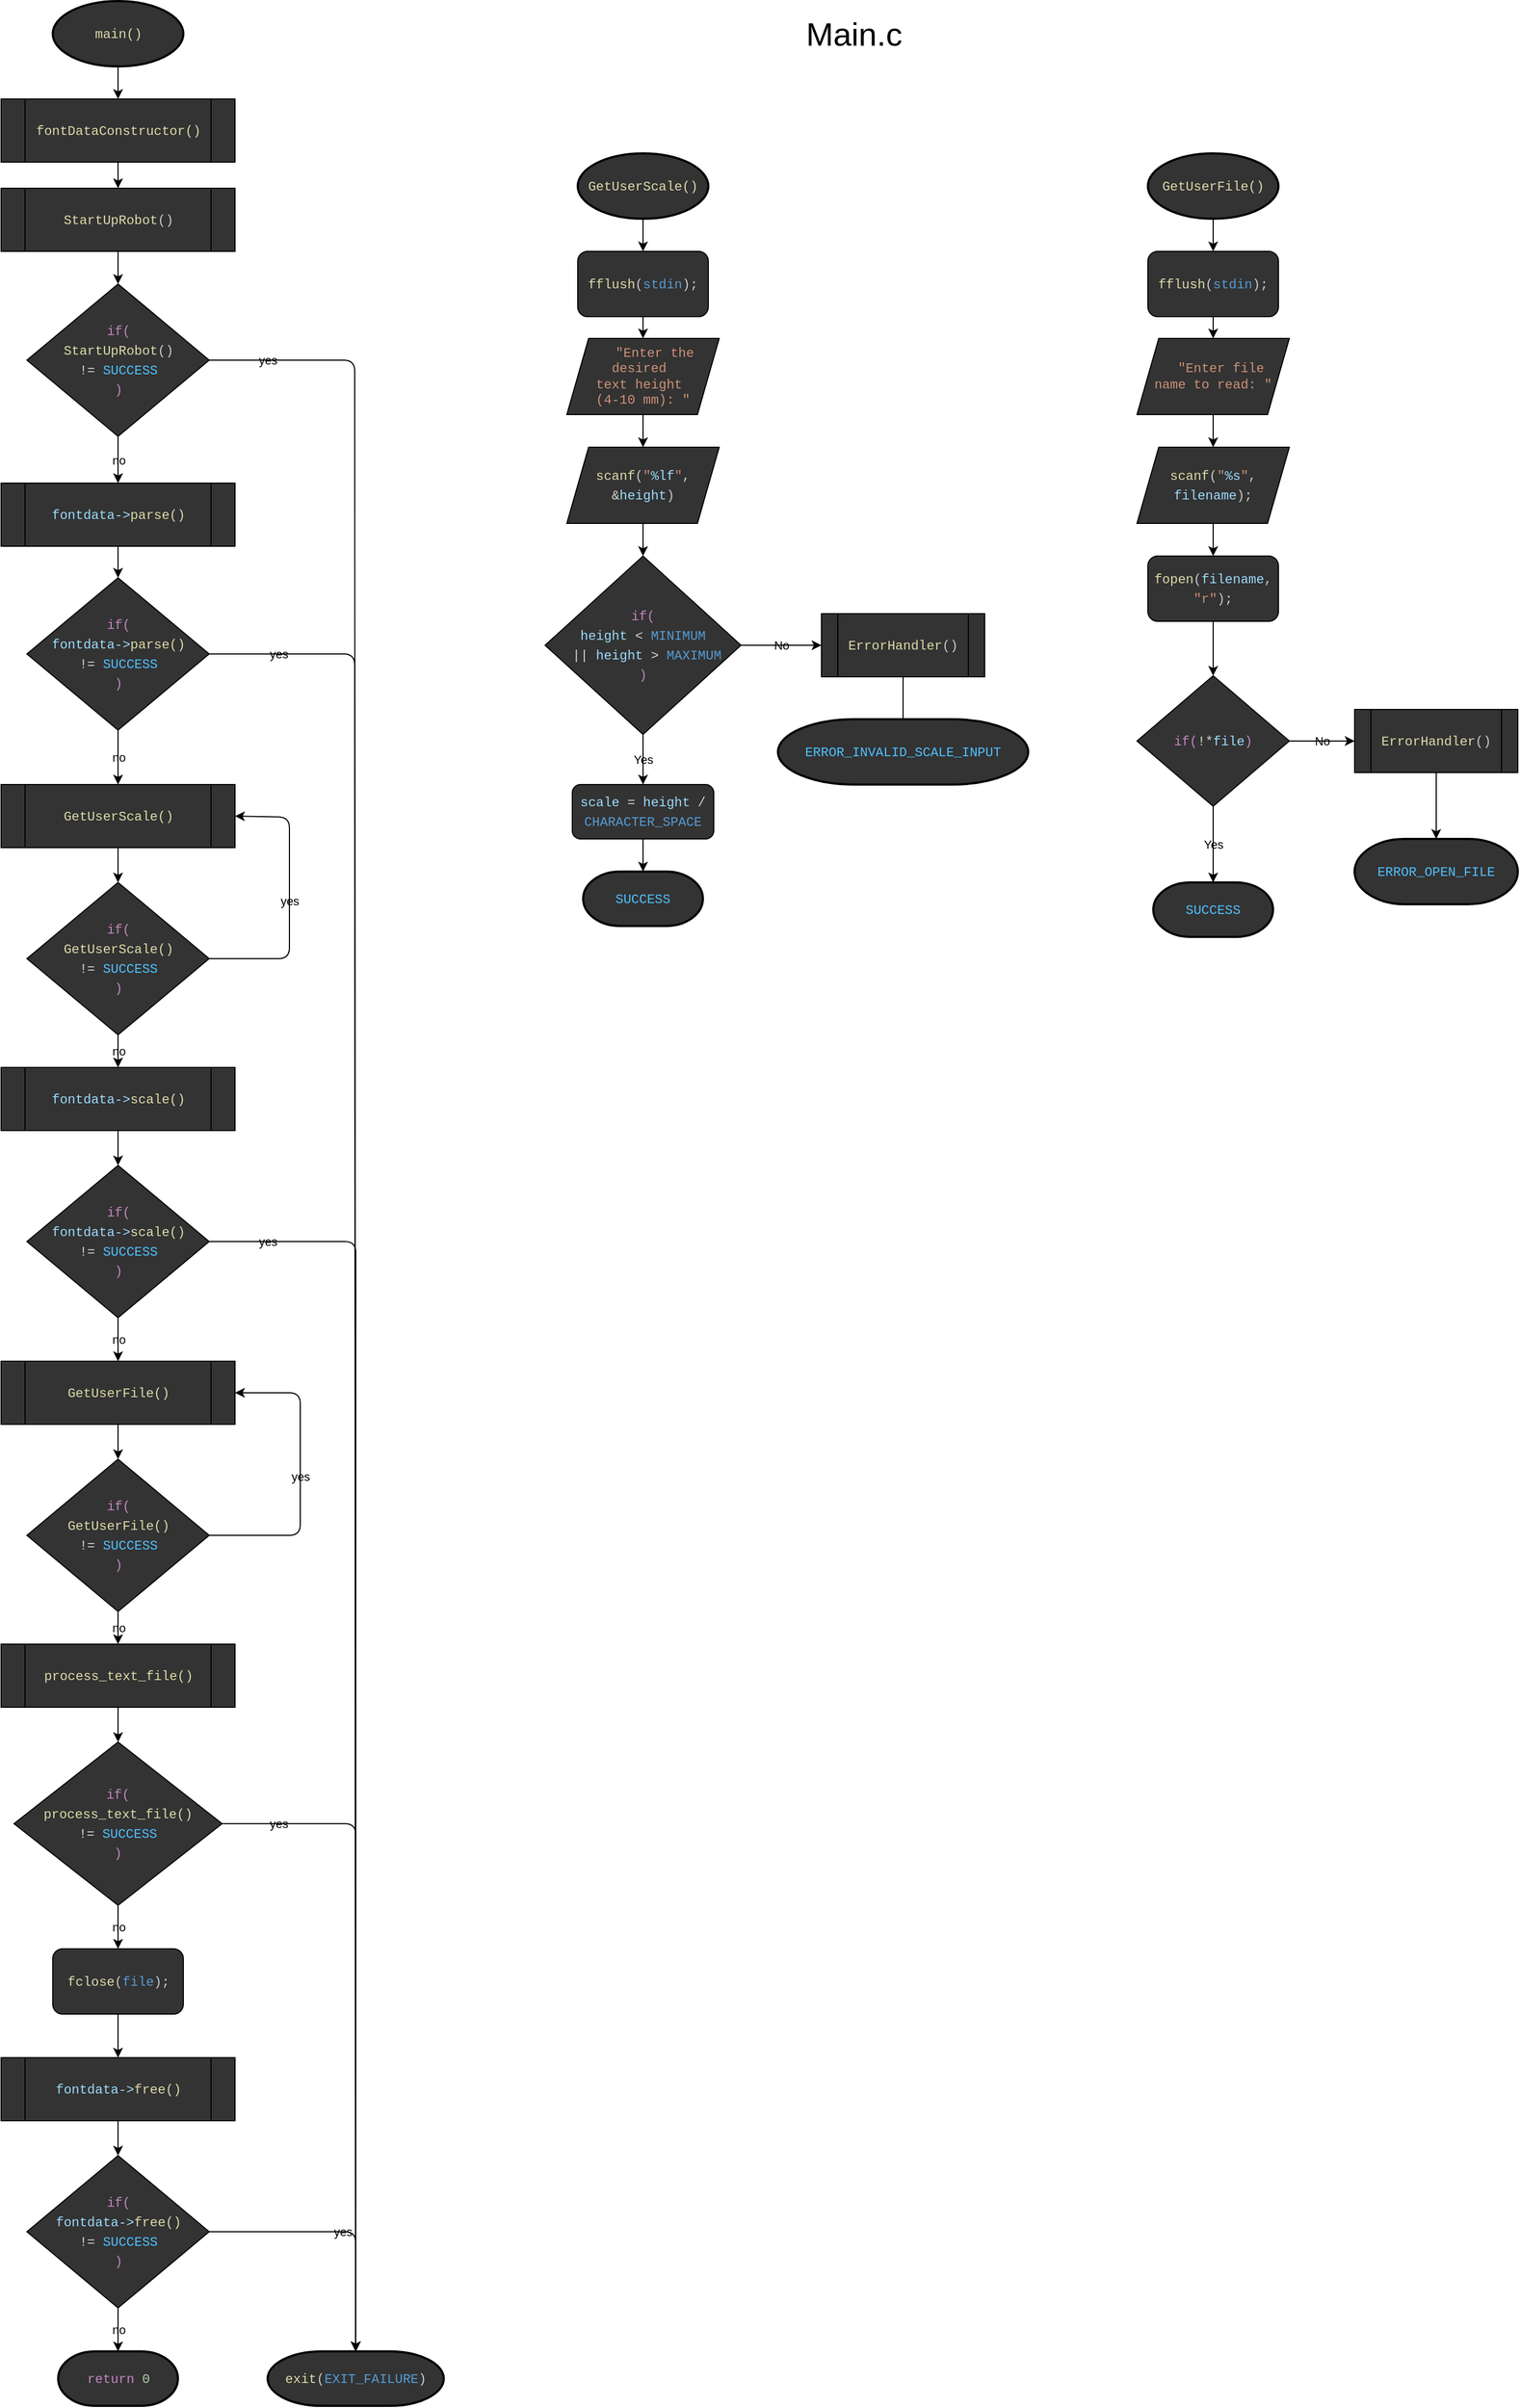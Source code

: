 <mxfile>
    <diagram id="afJgA6YJ7kgfRQqBY9Ge" name="Page-1">
        <mxGraphModel dx="2417" dy="3933" grid="1" gridSize="10" guides="1" tooltips="1" connect="1" arrows="1" fold="1" page="1" pageScale="1" pageWidth="1654" pageHeight="2336" background="none" math="0" shadow="0">
            <root>
                <mxCell id="0"/>
                <mxCell id="1" parent="0"/>
                <mxCell id="26" style="edgeStyle=none;html=1;entryX=0.5;entryY=0;entryDx=0;entryDy=0;labelBackgroundColor=none;shadow=0;labelBorderColor=none;fillColor=#333333;" parent="1" source="4" target="10" edge="1">
                    <mxGeometry relative="1" as="geometry"/>
                </mxCell>
                <mxCell id="4" value="&lt;div style=&quot;color: rgb(204, 204, 204); font-family: Menlo, Monaco, &amp;quot;Courier New&amp;quot;, monospace; line-height: 18px;&quot;&gt;&lt;span style=&quot;color: #dcdcaa;&quot;&gt;fflush&lt;/span&gt;(&lt;span style=&quot;color: #569cd6;&quot;&gt;stdin&lt;/span&gt;);&lt;/div&gt;" style="rounded=1;whiteSpace=wrap;html=1;labelBackgroundColor=none;flipH=1;flipV=1;shadow=0;labelBorderColor=none;fillColor=#333333;" parent="1" vertex="1">
                    <mxGeometry x="570" y="-2060" width="120" height="60" as="geometry"/>
                </mxCell>
                <mxCell id="27" style="edgeStyle=none;html=1;entryX=0.5;entryY=0;entryDx=0;entryDy=0;labelBackgroundColor=none;shadow=0;labelBorderColor=none;fillColor=#333333;" parent="1" source="10" target="13" edge="1">
                    <mxGeometry relative="1" as="geometry"/>
                </mxCell>
                <mxCell id="10" value="&lt;div style=&quot;border-color: rgb(0, 0, 0); color: rgb(204, 204, 204); font-family: Menlo, Monaco, &amp;quot;Courier New&amp;quot;, monospace; font-size: 12px; font-style: normal; font-variant-ligatures: normal; font-variant-caps: normal; font-weight: 400; letter-spacing: normal; orphans: 2; text-align: center; text-indent: 0px; text-transform: none; widows: 2; word-spacing: 0px; -webkit-text-stroke-width: 0px; text-decoration-thickness: initial; text-decoration-style: initial; text-decoration-color: initial;&quot;&gt;&lt;span style=&quot;border-color: rgb(0, 0, 0); color: rgb(206, 145, 120);&quot;&gt;&amp;nbsp; &amp;nbsp;&quot;Enter the desired&amp;nbsp;&lt;/span&gt;&lt;/div&gt;&lt;div style=&quot;border-color: rgb(0, 0, 0); color: rgb(204, 204, 204); font-family: Menlo, Monaco, &amp;quot;Courier New&amp;quot;, monospace; font-size: 12px; font-style: normal; font-variant-ligatures: normal; font-variant-caps: normal; font-weight: 400; letter-spacing: normal; orphans: 2; text-align: center; text-indent: 0px; text-transform: none; widows: 2; word-spacing: 0px; -webkit-text-stroke-width: 0px; text-decoration-thickness: initial; text-decoration-style: initial; text-decoration-color: initial;&quot;&gt;&lt;span style=&quot;border-color: rgb(0, 0, 0); color: rgb(206, 145, 120);&quot;&gt;text height&amp;nbsp;&lt;/span&gt;&lt;/div&gt;&lt;div style=&quot;border-color: rgb(0, 0, 0); color: rgb(204, 204, 204); font-family: Menlo, Monaco, &amp;quot;Courier New&amp;quot;, monospace; font-size: 12px; font-style: normal; font-variant-ligatures: normal; font-variant-caps: normal; font-weight: 400; letter-spacing: normal; orphans: 2; text-align: center; text-indent: 0px; text-transform: none; widows: 2; word-spacing: 0px; -webkit-text-stroke-width: 0px; text-decoration-thickness: initial; text-decoration-style: initial; text-decoration-color: initial;&quot;&gt;&lt;span style=&quot;border-color: rgb(0, 0, 0); color: rgb(206, 145, 120);&quot;&gt;(4-10 mm): &quot;&lt;/span&gt;&lt;/div&gt;" style="shape=parallelogram;perimeter=parallelogramPerimeter;whiteSpace=wrap;html=1;fixedSize=1;labelBackgroundColor=none;flipH=1;flipV=1;shadow=0;labelBorderColor=none;fillColor=#333333;" parent="1" vertex="1">
                    <mxGeometry x="560" y="-1980" width="140" height="70" as="geometry"/>
                </mxCell>
                <mxCell id="15" style="edgeStyle=none;html=1;entryX=0.5;entryY=0;entryDx=0;entryDy=0;labelBackgroundColor=none;shadow=0;labelBorderColor=none;fillColor=#333333;" parent="1" source="13" target="14" edge="1">
                    <mxGeometry relative="1" as="geometry"/>
                </mxCell>
                <mxCell id="13" value="&lt;div style=&quot;border-color: rgb(0, 0, 0); color: rgb(204, 204, 204); font-family: Menlo, Monaco, &amp;quot;Courier New&amp;quot;, monospace; font-size: 12px; font-style: normal; font-variant-ligatures: normal; font-variant-caps: normal; font-weight: 400; letter-spacing: normal; orphans: 2; text-align: center; text-indent: 0px; text-transform: none; widows: 2; word-spacing: 0px; -webkit-text-stroke-width: 0px; text-decoration-thickness: initial; text-decoration-style: initial; text-decoration-color: initial;&quot;&gt;&lt;div style=&quot;line-height: 18px;&quot;&gt;&lt;span style=&quot;color: #dcdcaa;&quot;&gt;scanf&lt;/span&gt;(&lt;span style=&quot;color: #ce9178;&quot;&gt;&quot;&lt;/span&gt;&lt;span style=&quot;color: #9cdcfe;&quot;&gt;%lf&lt;/span&gt;&lt;span style=&quot;color: #ce9178;&quot;&gt;&quot;&lt;/span&gt;, &lt;span style=&quot;color: #d4d4d4;&quot;&gt;&amp;amp;&lt;/span&gt;&lt;span style=&quot;color: #9cdcfe;&quot;&gt;height&lt;/span&gt;)&lt;/div&gt;&lt;/div&gt;" style="shape=parallelogram;perimeter=parallelogramPerimeter;whiteSpace=wrap;html=1;fixedSize=1;labelBackgroundColor=none;flipH=1;flipV=1;shadow=0;labelBorderColor=none;fillColor=#333333;" parent="1" vertex="1">
                    <mxGeometry x="560" y="-1880" width="140" height="70" as="geometry"/>
                </mxCell>
                <mxCell id="21" value="No" style="edgeStyle=none;html=1;entryX=0;entryY=0.5;entryDx=0;entryDy=0;labelBackgroundColor=none;shadow=0;labelBorderColor=none;fillColor=#333333;" parent="1" source="14" target="17" edge="1">
                    <mxGeometry relative="1" as="geometry"/>
                </mxCell>
                <mxCell id="23" value="Yes" style="edgeStyle=none;html=1;entryX=0.5;entryY=0;entryDx=0;entryDy=0;labelBackgroundColor=none;shadow=0;labelBorderColor=none;fillColor=#333333;" parent="1" source="14" target="16" edge="1">
                    <mxGeometry relative="1" as="geometry"/>
                </mxCell>
                <mxCell id="14" value="&lt;div style=&quot;color: rgb(204, 204, 204); font-family: Menlo, Monaco, &amp;quot;Courier New&amp;quot;, monospace; font-weight: normal; font-size: 12px; line-height: 18px;&quot;&gt;&lt;div&gt;&lt;span style=&quot;color: #cccccc;&quot;&gt;&lt;/span&gt;&lt;span style=&quot;color: rgb(197, 134, 192);&quot;&gt;if(&lt;/span&gt;&lt;/div&gt;&lt;div&gt;&lt;span style=&quot;color: #9cdcfe;&quot;&gt;height&lt;/span&gt;&lt;span style=&quot;color: #cccccc;&quot;&gt; &lt;/span&gt;&lt;span style=&quot;color: #d4d4d4;&quot;&gt;&amp;lt;&lt;/span&gt;&lt;span style=&quot;color: #cccccc;&quot;&gt; &lt;/span&gt;&lt;span style=&quot;color: #569cd6;&quot;&gt;MINIMUM&lt;/span&gt;&lt;/div&gt;&lt;div&gt;&lt;span style=&quot;&quot;&gt;&amp;nbsp;&lt;/span&gt;&lt;span style=&quot;color: rgb(212, 212, 212);&quot;&gt;||&lt;/span&gt;&lt;span style=&quot;&quot;&gt; &lt;/span&gt;&lt;span style=&quot;color: rgb(156, 220, 254);&quot;&gt;height&lt;/span&gt;&lt;span style=&quot;&quot;&gt; &lt;/span&gt;&lt;span style=&quot;color: rgb(212, 212, 212);&quot;&gt;&amp;gt;&lt;/span&gt;&lt;span style=&quot;&quot;&gt; &lt;/span&gt;&lt;span style=&quot;color: rgb(86, 156, 214);&quot;&gt;MAXIMUM&lt;/span&gt;&lt;/div&gt;&lt;div&gt;&lt;span style=&quot;color: rgb(197, 134, 192);&quot;&gt;)&lt;/span&gt;&lt;/div&gt;&lt;/div&gt;" style="rhombus;whiteSpace=wrap;html=1;labelBackgroundColor=none;flipH=1;flipV=1;shadow=0;labelBorderColor=none;fillColor=#333333;" parent="1" vertex="1">
                    <mxGeometry x="540" y="-1780" width="180" height="164" as="geometry"/>
                </mxCell>
                <mxCell id="24" style="edgeStyle=none;html=1;entryX=0.5;entryY=1;entryDx=0;entryDy=0;entryPerimeter=0;labelBackgroundColor=none;shadow=0;labelBorderColor=none;fillColor=#333333;" parent="1" source="16" target="18" edge="1">
                    <mxGeometry relative="1" as="geometry"/>
                </mxCell>
                <mxCell id="16" value="&lt;div style=&quot;color: rgb(204, 204, 204); font-family: Menlo, Monaco, &amp;quot;Courier New&amp;quot;, monospace; line-height: 18px;&quot;&gt;&lt;div style=&quot;line-height: 18px;&quot;&gt;&lt;span style=&quot;color: #9cdcfe;&quot;&gt;scale&lt;/span&gt; &lt;span style=&quot;color: #d4d4d4;&quot;&gt;=&lt;/span&gt; &lt;span style=&quot;color: #9cdcfe;&quot;&gt;height&lt;/span&gt; &lt;span style=&quot;color: #d4d4d4;&quot;&gt;/&lt;/span&gt; &lt;span style=&quot;color: #569cd6;&quot;&gt;CHARACTER_SPACE&lt;/span&gt;&lt;/div&gt;&lt;/div&gt;" style="rounded=1;whiteSpace=wrap;html=1;labelBackgroundColor=none;flipH=1;flipV=1;shadow=0;labelBorderColor=none;fillColor=#333333;" parent="1" vertex="1">
                    <mxGeometry x="565" y="-1570" width="130" height="50" as="geometry"/>
                </mxCell>
                <mxCell id="22" style="edgeStyle=none;html=1;labelBackgroundColor=none;shadow=0;labelBorderColor=none;fillColor=#333333;" parent="1" source="17" edge="1">
                    <mxGeometry relative="1" as="geometry">
                        <mxPoint x="869" y="-1620" as="targetPoint"/>
                    </mxGeometry>
                </mxCell>
                <mxCell id="17" value="&lt;div style=&quot;color: rgb(204, 204, 204); font-family: Menlo, Monaco, &amp;quot;Courier New&amp;quot;, monospace; line-height: 18px;&quot;&gt;&lt;span style=&quot;color: #dcdcaa;&quot;&gt;ErrorHandler&lt;/span&gt;()&lt;/div&gt;" style="shape=process;whiteSpace=wrap;html=1;backgroundOutline=1;labelBackgroundColor=none;flipH=1;flipV=1;shadow=0;labelBorderColor=none;fillColor=#333333;" parent="1" vertex="1">
                    <mxGeometry x="794" y="-1727" width="150" height="58" as="geometry"/>
                </mxCell>
                <mxCell id="18" value="&lt;div style=&quot;color: rgb(204, 204, 204); font-family: Menlo, Monaco, &amp;quot;Courier New&amp;quot;, monospace; line-height: 18px;&quot;&gt;&lt;span style=&quot;color: #4fc1ff;&quot;&gt;SUCCESS&lt;/span&gt;&lt;/div&gt;" style="strokeWidth=2;html=1;shape=mxgraph.flowchart.terminator;whiteSpace=wrap;labelBackgroundColor=none;flipH=1;flipV=1;shadow=0;labelBorderColor=none;fillColor=#333333;" parent="1" vertex="1">
                    <mxGeometry x="575" y="-1490" width="110" height="50" as="geometry"/>
                </mxCell>
                <mxCell id="19" value="&lt;div style=&quot;color: rgb(204, 204, 204); font-family: Menlo, Monaco, &amp;quot;Courier New&amp;quot;, monospace; line-height: 18px;&quot;&gt;&lt;div style=&quot;line-height: 18px;&quot;&gt;&lt;span style=&quot;color: #4fc1ff;&quot;&gt;ERROR_INVALID_SCALE_INPUT&lt;/span&gt;&lt;/div&gt;&lt;/div&gt;" style="strokeWidth=2;html=1;shape=mxgraph.flowchart.terminator;whiteSpace=wrap;labelBackgroundColor=none;flipH=1;flipV=1;shadow=0;labelBorderColor=none;fillColor=#333333;" parent="1" vertex="1">
                    <mxGeometry x="754" y="-1630" width="230" height="60" as="geometry"/>
                </mxCell>
                <mxCell id="30" style="edgeStyle=none;html=1;entryX=0.5;entryY=0;entryDx=0;entryDy=0;labelBackgroundColor=none;shadow=0;labelBorderColor=none;fillColor=#333333;" parent="1" source="29" target="4" edge="1">
                    <mxGeometry relative="1" as="geometry"/>
                </mxCell>
                <mxCell id="29" value="&lt;span style=&quot;color: rgb(220, 220, 170); font-family: Menlo, Monaco, &amp;quot;Courier New&amp;quot;, monospace;&quot;&gt;GetUserScale()&lt;/span&gt;" style="strokeWidth=2;html=1;shape=mxgraph.flowchart.start_1;whiteSpace=wrap;labelBackgroundColor=none;flipH=1;flipV=1;shadow=0;labelBorderColor=none;fillColor=#333333;" parent="1" vertex="1">
                    <mxGeometry x="570" y="-2150" width="120" height="60" as="geometry"/>
                </mxCell>
                <mxCell id="32" style="edgeStyle=none;html=1;entryX=0.5;entryY=0;entryDx=0;entryDy=0;labelBackgroundColor=none;shadow=0;labelBorderColor=none;fillColor=#333333;" parent="1" source="33" target="35" edge="1">
                    <mxGeometry relative="1" as="geometry"/>
                </mxCell>
                <mxCell id="33" value="&lt;div style=&quot;color: rgb(204, 204, 204); font-family: Menlo, Monaco, &amp;quot;Courier New&amp;quot;, monospace; line-height: 18px;&quot;&gt;&lt;span style=&quot;color: #dcdcaa;&quot;&gt;fflush&lt;/span&gt;(&lt;span style=&quot;color: #569cd6;&quot;&gt;stdin&lt;/span&gt;);&lt;/div&gt;" style="rounded=1;whiteSpace=wrap;html=1;labelBackgroundColor=none;flipH=1;flipV=1;shadow=0;labelBorderColor=none;fillColor=#333333;" parent="1" vertex="1">
                    <mxGeometry x="1094" y="-2060" width="120" height="60" as="geometry"/>
                </mxCell>
                <mxCell id="34" style="edgeStyle=none;html=1;entryX=0.5;entryY=0;entryDx=0;entryDy=0;labelBackgroundColor=none;shadow=0;labelBorderColor=none;fillColor=#333333;" parent="1" source="35" target="37" edge="1">
                    <mxGeometry relative="1" as="geometry"/>
                </mxCell>
                <mxCell id="35" value="&lt;div style=&quot;border-color: rgb(0, 0, 0); color: rgb(204, 204, 204); font-family: Menlo, Monaco, &amp;quot;Courier New&amp;quot;, monospace; font-size: 12px; font-style: normal; font-variant-ligatures: normal; font-variant-caps: normal; font-weight: 400; letter-spacing: normal; orphans: 2; text-align: center; text-indent: 0px; text-transform: none; widows: 2; word-spacing: 0px; -webkit-text-stroke-width: 0px; text-decoration-thickness: initial; text-decoration-style: initial; text-decoration-color: initial;&quot;&gt;&lt;span style=&quot;border-color: rgb(0, 0, 0); color: rgb(206, 145, 120);&quot;&gt;&amp;nbsp; &amp;nbsp;&quot;&lt;/span&gt;&lt;span style=&quot;color: rgb(206, 145, 120);&quot;&gt;Enter file&amp;nbsp;&lt;/span&gt;&lt;/div&gt;&lt;div style=&quot;border-color: rgb(0, 0, 0); color: rgb(204, 204, 204); font-family: Menlo, Monaco, &amp;quot;Courier New&amp;quot;, monospace; font-size: 12px; font-style: normal; font-variant-ligatures: normal; font-variant-caps: normal; font-weight: 400; letter-spacing: normal; orphans: 2; text-align: center; text-indent: 0px; text-transform: none; widows: 2; word-spacing: 0px; -webkit-text-stroke-width: 0px; text-decoration-thickness: initial; text-decoration-style: initial; text-decoration-color: initial;&quot;&gt;&lt;span style=&quot;color: rgb(206, 145, 120);&quot;&gt;name to read:&amp;nbsp;&lt;/span&gt;&lt;span style=&quot;color: rgb(206, 145, 120);&quot;&gt;&quot;&lt;/span&gt;&lt;/div&gt;" style="shape=parallelogram;perimeter=parallelogramPerimeter;whiteSpace=wrap;html=1;fixedSize=1;labelBackgroundColor=none;flipH=1;flipV=1;shadow=0;labelBorderColor=none;fillColor=#333333;" parent="1" vertex="1">
                    <mxGeometry x="1084" y="-1980" width="140" height="70" as="geometry"/>
                </mxCell>
                <mxCell id="51" style="edgeStyle=none;html=1;entryX=0.5;entryY=0;entryDx=0;entryDy=0;labelBackgroundColor=none;shadow=0;labelBorderColor=none;fillColor=#333333;" parent="1" source="37" target="49" edge="1">
                    <mxGeometry relative="1" as="geometry"/>
                </mxCell>
                <mxCell id="37" value="&lt;div style=&quot;border-color: rgb(0, 0, 0); color: rgb(204, 204, 204); font-family: Menlo, Monaco, &amp;quot;Courier New&amp;quot;, monospace; font-size: 12px; font-style: normal; font-variant-ligatures: normal; font-variant-caps: normal; font-weight: 400; letter-spacing: normal; orphans: 2; text-align: center; text-indent: 0px; text-transform: none; widows: 2; word-spacing: 0px; -webkit-text-stroke-width: 0px; text-decoration-thickness: initial; text-decoration-style: initial; text-decoration-color: initial;&quot;&gt;&lt;div style=&quot;line-height: 18px;&quot;&gt;&lt;div style=&quot;line-height: 18px;&quot;&gt;&lt;span style=&quot;color: #dcdcaa;&quot;&gt;scanf&lt;/span&gt;(&lt;span style=&quot;color: #ce9178;&quot;&gt;&quot;&lt;/span&gt;&lt;span style=&quot;color: #9cdcfe;&quot;&gt;%s&lt;/span&gt;&lt;span style=&quot;color: #ce9178;&quot;&gt;&quot;&lt;/span&gt;, &lt;span style=&quot;color: #9cdcfe;&quot;&gt;filename&lt;/span&gt;);&lt;span style=&quot;color: #6a9955;&quot;&gt; &lt;/span&gt;&lt;/div&gt;&lt;/div&gt;&lt;/div&gt;" style="shape=parallelogram;perimeter=parallelogramPerimeter;whiteSpace=wrap;html=1;fixedSize=1;labelBackgroundColor=none;flipH=1;flipV=1;shadow=0;labelBorderColor=none;fillColor=#333333;" parent="1" vertex="1">
                    <mxGeometry x="1084" y="-1880" width="140" height="70" as="geometry"/>
                </mxCell>
                <mxCell id="38" value="No" style="edgeStyle=none;html=1;entryX=0;entryY=0.5;entryDx=0;entryDy=0;labelBackgroundColor=none;shadow=0;labelBorderColor=none;fillColor=#333333;" parent="1" source="40" target="44" edge="1">
                    <mxGeometry relative="1" as="geometry"/>
                </mxCell>
                <mxCell id="39" value="Yes" style="edgeStyle=none;html=1;entryX=0.5;entryY=1;entryDx=0;entryDy=0;labelBackgroundColor=none;entryPerimeter=0;shadow=0;labelBorderColor=none;fillColor=#333333;" parent="1" source="40" target="45" edge="1">
                    <mxGeometry relative="1" as="geometry">
                        <mxPoint x="1159" y="-1510" as="targetPoint"/>
                    </mxGeometry>
                </mxCell>
                <mxCell id="40" value="&lt;div style=&quot;color: rgb(204, 204, 204); font-family: Menlo, Monaco, &amp;quot;Courier New&amp;quot;, monospace; font-weight: normal; font-size: 12px; line-height: 18px;&quot;&gt;&lt;div&gt;&lt;span style=&quot;color: #cccccc;&quot;&gt;&lt;/span&gt;&lt;span style=&quot;color: rgb(197, 134, 192);&quot;&gt;if&lt;/span&gt;&lt;span style=&quot;color: rgb(197, 134, 192);&quot;&gt;(&lt;/span&gt;&lt;span style=&quot;color: rgb(212, 212, 212);&quot;&gt;!*&lt;/span&gt;&lt;span style=&quot;color: rgb(156, 220, 254);&quot;&gt;file&lt;/span&gt;&lt;span style=&quot;color: rgb(197, 134, 192);&quot;&gt;)&lt;/span&gt;&lt;/div&gt;&lt;/div&gt;" style="rhombus;whiteSpace=wrap;html=1;labelBackgroundColor=none;flipH=1;flipV=1;shadow=0;labelBorderColor=none;fillColor=#333333;" parent="1" vertex="1">
                    <mxGeometry x="1084" y="-1670" width="140" height="120" as="geometry"/>
                </mxCell>
                <mxCell id="43" style="edgeStyle=none;html=1;entryX=0.5;entryY=1;entryDx=0;entryDy=0;entryPerimeter=0;labelBackgroundColor=none;shadow=0;labelBorderColor=none;fillColor=#333333;" parent="1" source="44" target="46" edge="1">
                    <mxGeometry relative="1" as="geometry"/>
                </mxCell>
                <mxCell id="44" value="&lt;div style=&quot;color: rgb(204, 204, 204); font-family: Menlo, Monaco, &amp;quot;Courier New&amp;quot;, monospace; line-height: 18px;&quot;&gt;&lt;span style=&quot;color: #dcdcaa;&quot;&gt;ErrorHandler&lt;/span&gt;()&lt;/div&gt;" style="shape=process;whiteSpace=wrap;html=1;backgroundOutline=1;labelBackgroundColor=none;flipH=1;flipV=1;shadow=0;labelBorderColor=none;fillColor=#333333;" parent="1" vertex="1">
                    <mxGeometry x="1284" y="-1639" width="150" height="58" as="geometry"/>
                </mxCell>
                <mxCell id="45" value="&lt;div style=&quot;color: rgb(204, 204, 204); font-family: Menlo, Monaco, &amp;quot;Courier New&amp;quot;, monospace; line-height: 18px;&quot;&gt;&lt;span style=&quot;color: #4fc1ff;&quot;&gt;SUCCESS&lt;/span&gt;&lt;/div&gt;" style="strokeWidth=2;html=1;shape=mxgraph.flowchart.terminator;whiteSpace=wrap;labelBackgroundColor=none;flipH=1;flipV=1;shadow=0;labelBorderColor=none;fillColor=#333333;" parent="1" vertex="1">
                    <mxGeometry x="1099" y="-1480" width="110" height="50" as="geometry"/>
                </mxCell>
                <mxCell id="46" value="&lt;div style=&quot;color: rgb(204, 204, 204); font-family: Menlo, Monaco, &amp;quot;Courier New&amp;quot;, monospace; line-height: 18px;&quot;&gt;&lt;div style=&quot;line-height: 18px;&quot;&gt;&lt;div style=&quot;line-height: 18px;&quot;&gt;&lt;span style=&quot;color: #4fc1ff;&quot;&gt;ERROR_OPEN_FILE&lt;/span&gt;&lt;/div&gt;&lt;/div&gt;&lt;/div&gt;" style="strokeWidth=2;html=1;shape=mxgraph.flowchart.terminator;whiteSpace=wrap;labelBackgroundColor=none;flipH=1;flipV=1;shadow=0;labelBorderColor=none;fillColor=#333333;" parent="1" vertex="1">
                    <mxGeometry x="1284" y="-1520" width="150" height="60" as="geometry"/>
                </mxCell>
                <mxCell id="47" style="edgeStyle=none;html=1;entryX=0.5;entryY=0;entryDx=0;entryDy=0;labelBackgroundColor=none;shadow=0;labelBorderColor=none;fillColor=#333333;" parent="1" source="48" target="33" edge="1">
                    <mxGeometry relative="1" as="geometry"/>
                </mxCell>
                <mxCell id="48" value="&lt;span style=&quot;color: rgb(220, 220, 170); font-family: Menlo, Monaco, &amp;quot;Courier New&amp;quot;, monospace;&quot;&gt;GetUserFile&lt;/span&gt;&lt;span style=&quot;color: rgb(220, 220, 170); font-family: Menlo, Monaco, &amp;quot;Courier New&amp;quot;, monospace;&quot;&gt;()&lt;/span&gt;" style="strokeWidth=2;html=1;shape=mxgraph.flowchart.start_1;whiteSpace=wrap;labelBackgroundColor=none;flipH=1;flipV=1;shadow=0;labelBorderColor=none;fillColor=#333333;" parent="1" vertex="1">
                    <mxGeometry x="1094" y="-2150" width="120" height="60" as="geometry"/>
                </mxCell>
                <mxCell id="50" style="edgeStyle=none;html=1;labelBackgroundColor=none;shadow=0;labelBorderColor=none;fillColor=#333333;" parent="1" source="49" target="40" edge="1">
                    <mxGeometry relative="1" as="geometry"/>
                </mxCell>
                <mxCell id="49" value="&lt;div style=&quot;color: rgb(204, 204, 204); font-family: Menlo, Monaco, &amp;quot;Courier New&amp;quot;, monospace; line-height: 18px;&quot;&gt;&lt;div style=&quot;line-height: 18px;&quot;&gt;&lt;span style=&quot;color: #dcdcaa;&quot;&gt;fopen&lt;/span&gt;(&lt;span style=&quot;color: #9cdcfe;&quot;&gt;filename&lt;/span&gt;, &lt;span style=&quot;color: #ce9178;&quot;&gt;&quot;r&quot;&lt;/span&gt;);&lt;span style=&quot;color: #6a9955;&quot;&gt; &lt;/span&gt;&lt;/div&gt;&lt;/div&gt;" style="rounded=1;whiteSpace=wrap;html=1;labelBackgroundColor=none;flipH=1;flipV=1;shadow=0;labelBorderColor=none;fillColor=#333333;" parent="1" vertex="1">
                    <mxGeometry x="1094" y="-1780" width="120" height="60" as="geometry"/>
                </mxCell>
                <mxCell id="58" style="edgeStyle=none;html=1;entryX=0.5;entryY=0;entryDx=0;entryDy=0;labelBackgroundColor=none;shadow=0;labelBorderColor=none;fillColor=#333333;" parent="1" source="52" target="53" edge="1">
                    <mxGeometry relative="1" as="geometry"/>
                </mxCell>
                <mxCell id="52" value="&lt;font face=&quot;Menlo, Monaco, Courier New, monospace&quot; color=&quot;#dcdcaa&quot;&gt;main()&lt;/font&gt;" style="strokeWidth=2;html=1;shape=mxgraph.flowchart.start_1;whiteSpace=wrap;labelBackgroundColor=none;flipH=1;flipV=1;shadow=0;labelBorderColor=none;fillColor=#333333;" parent="1" vertex="1">
                    <mxGeometry x="87.5" y="-2290" width="120" height="60" as="geometry"/>
                </mxCell>
                <mxCell id="59" style="edgeStyle=none;html=1;labelBackgroundColor=none;shadow=0;labelBorderColor=none;fillColor=#333333;" parent="1" source="53" target="56" edge="1">
                    <mxGeometry relative="1" as="geometry"/>
                </mxCell>
                <mxCell id="53" value="&lt;div style=&quot;color: rgb(204, 204, 204); font-family: Menlo, Monaco, &amp;quot;Courier New&amp;quot;, monospace; line-height: 18px;&quot;&gt;&lt;div style=&quot;line-height: 18px;&quot;&gt;&lt;span style=&quot;color: #dcdcaa;&quot;&gt;fontDataConstructor()&lt;/span&gt;&lt;/div&gt;&lt;/div&gt;" style="shape=process;whiteSpace=wrap;html=1;backgroundOutline=1;labelBackgroundColor=none;flipH=1;flipV=1;shadow=0;labelBorderColor=none;fillColor=#333333;" parent="1" vertex="1">
                    <mxGeometry x="40" y="-2200" width="215" height="58" as="geometry"/>
                </mxCell>
                <mxCell id="61" value="no" style="edgeStyle=none;html=1;labelBackgroundColor=none;shadow=0;labelBorderColor=none;fillColor=#333333;" parent="1" source="54" target="55" edge="1">
                    <mxGeometry relative="1" as="geometry"/>
                </mxCell>
                <mxCell id="96" value="yes" style="edgeStyle=none;html=1;entryX=0.5;entryY=1;entryDx=0;entryDy=0;entryPerimeter=0;labelBackgroundColor=none;shadow=0;labelBorderColor=none;fillColor=#333333;" parent="1" source="54" target="89" edge="1">
                    <mxGeometry x="-0.945" relative="1" as="geometry">
                        <Array as="points">
                            <mxPoint x="365" y="-1960"/>
                        </Array>
                        <mxPoint as="offset"/>
                    </mxGeometry>
                </mxCell>
                <mxCell id="54" value="&lt;div style=&quot;font-family: Menlo, Monaco, &amp;quot;Courier New&amp;quot;, monospace; font-weight: normal; font-size: 12px; line-height: 18px;&quot;&gt;&lt;span style=&quot;color: #cccccc;&quot;&gt;&lt;/span&gt;&lt;div style=&quot;line-height: 18px;&quot;&gt; &lt;span style=&quot;color: rgb(197, 134, 192);&quot;&gt;if(&lt;/span&gt;&lt;/div&gt;&lt;div style=&quot;line-height: 18px;&quot;&gt;&lt;span style=&quot;color: rgb(220, 220, 170);&quot;&gt;StartUpRobot&lt;/span&gt;&lt;font color=&quot;#cccccc&quot;&gt;()&lt;/font&gt;&lt;/div&gt;&lt;div style=&quot;line-height: 18px;&quot;&gt;&lt;font color=&quot;#cccccc&quot;&gt;&lt;/font&gt;&lt;span style=&quot;color: rgb(212, 212, 212);&quot;&gt;!=&lt;/span&gt; &lt;span style=&quot;color: rgb(79, 193, 255);&quot;&gt;SUCCESS&lt;/span&gt;&lt;/div&gt;&lt;div style=&quot;line-height: 18px;&quot;&gt;&lt;span style=&quot;color: rgb(197, 134, 192);&quot;&gt;)&lt;/span&gt;&lt;/div&gt;&lt;/div&gt;" style="rhombus;whiteSpace=wrap;html=1;labelBackgroundColor=none;flipH=1;flipV=1;shadow=0;labelBorderColor=none;fillColor=#333333;" parent="1" vertex="1">
                    <mxGeometry x="63.75" y="-2030" width="167.5" height="140" as="geometry"/>
                </mxCell>
                <mxCell id="62" style="edgeStyle=none;html=1;labelBackgroundColor=none;shadow=0;labelBorderColor=none;fillColor=#333333;" parent="1" source="55" target="57" edge="1">
                    <mxGeometry relative="1" as="geometry"/>
                </mxCell>
                <mxCell id="55" value="&lt;div style=&quot;font-family: Menlo, Monaco, &amp;quot;Courier New&amp;quot;, monospace; line-height: 18px;&quot;&gt;&lt;div style=&quot;line-height: 18px;&quot;&gt;&lt;span style=&quot;color: rgb(156, 220, 254);&quot;&gt;fontdata-&amp;gt;&lt;/span&gt;&lt;font color=&quot;#dcdcaa&quot;&gt;parse()&lt;/font&gt;&lt;/div&gt;&lt;/div&gt;" style="shape=process;whiteSpace=wrap;html=1;backgroundOutline=1;labelBackgroundColor=none;flipH=1;flipV=1;shadow=0;labelBorderColor=none;fillColor=#333333;" parent="1" vertex="1">
                    <mxGeometry x="40" y="-1847" width="215" height="58" as="geometry"/>
                </mxCell>
                <mxCell id="60" style="edgeStyle=none;html=1;entryX=0.5;entryY=0;entryDx=0;entryDy=0;labelBackgroundColor=none;shadow=0;labelBorderColor=none;fillColor=#333333;" parent="1" source="56" target="54" edge="1">
                    <mxGeometry relative="1" as="geometry"/>
                </mxCell>
                <mxCell id="56" value="&lt;div style=&quot;color: rgb(204, 204, 204); font-family: Menlo, Monaco, &amp;quot;Courier New&amp;quot;, monospace; line-height: 18px;&quot;&gt;&lt;div style=&quot;line-height: 18px;&quot;&gt;&lt;span style=&quot;color: rgb(220, 220, 170);&quot;&gt;StartUpRobot&lt;/span&gt;&lt;font style=&quot;&quot; color=&quot;#cccccc&quot;&gt;()&lt;/font&gt;&lt;br&gt;&lt;/div&gt;&lt;/div&gt;" style="shape=process;whiteSpace=wrap;html=1;backgroundOutline=1;labelBackgroundColor=none;flipH=1;flipV=1;shadow=0;labelBorderColor=none;fillColor=#333333;" parent="1" vertex="1">
                    <mxGeometry x="40" y="-2118" width="215" height="58" as="geometry"/>
                </mxCell>
                <mxCell id="64" value="no" style="edgeStyle=none;html=1;entryX=0.5;entryY=0;entryDx=0;entryDy=0;labelBackgroundColor=none;shadow=0;labelBorderColor=none;fillColor=#333333;" parent="1" source="57" target="63" edge="1">
                    <mxGeometry relative="1" as="geometry"/>
                </mxCell>
                <mxCell id="95" value="yes" style="edgeStyle=none;html=1;entryX=0.5;entryY=1;entryDx=0;entryDy=0;entryPerimeter=0;labelBackgroundColor=none;shadow=0;labelBorderColor=none;fillColor=#333333;" parent="1" source="57" target="89" edge="1">
                    <mxGeometry x="-0.925" relative="1" as="geometry">
                        <Array as="points">
                            <mxPoint x="365" y="-1690"/>
                        </Array>
                        <mxPoint as="offset"/>
                    </mxGeometry>
                </mxCell>
                <mxCell id="57" value="&lt;div style=&quot;font-family: Menlo, Monaco, &amp;quot;Courier New&amp;quot;, monospace; font-weight: normal; font-size: 12px; line-height: 18px;&quot;&gt;&lt;span style=&quot;color: #cccccc;&quot;&gt;&lt;/span&gt;&lt;div style=&quot;line-height: 18px;&quot;&gt; &lt;span style=&quot;color: rgb(197, 134, 192);&quot;&gt;if(&lt;/span&gt;&lt;/div&gt;&lt;div style=&quot;line-height: 18px;&quot;&gt;&lt;span style=&quot;color: rgb(156, 220, 254);&quot;&gt;fontdata&lt;/span&gt;&lt;span style=&quot;color: rgb(156, 220, 254);&quot;&gt;-&amp;gt;&lt;/span&gt;&lt;font style=&quot;&quot; color=&quot;#dcdcaa&quot;&gt;parse()&lt;/font&gt;&lt;/div&gt;&lt;div style=&quot;line-height: 18px;&quot;&gt;&lt;span style=&quot;color: rgb(212, 212, 212);&quot;&gt;!=&lt;/span&gt; &lt;span style=&quot;color: rgb(79, 193, 255);&quot;&gt;SUCCESS&lt;/span&gt;&lt;/div&gt;&lt;div style=&quot;line-height: 18px;&quot;&gt;&lt;span style=&quot;color: rgb(197, 134, 192);&quot;&gt;)&lt;/span&gt;&lt;/div&gt;&lt;/div&gt;" style="rhombus;whiteSpace=wrap;html=1;labelBackgroundColor=none;flipH=1;flipV=1;shadow=0;labelBorderColor=none;fillColor=#333333;" parent="1" vertex="1">
                    <mxGeometry x="63.75" y="-1760" width="167.5" height="140" as="geometry"/>
                </mxCell>
                <mxCell id="67" style="edgeStyle=none;html=1;entryX=0.5;entryY=0;entryDx=0;entryDy=0;labelBackgroundColor=none;shadow=0;labelBorderColor=none;fillColor=#333333;" parent="1" source="63" target="65" edge="1">
                    <mxGeometry relative="1" as="geometry"/>
                </mxCell>
                <mxCell id="63" value="&lt;div style=&quot;font-family: Menlo, Monaco, &amp;quot;Courier New&amp;quot;, monospace; line-height: 18px;&quot;&gt;&lt;div style=&quot;line-height: 18px;&quot;&gt;&lt;div style=&quot;color: rgb(204, 204, 204); line-height: 18px;&quot;&gt;&lt;span style=&quot;color: #dcdcaa;&quot;&gt;GetUserScale()&lt;/span&gt;&lt;/div&gt;&lt;/div&gt;&lt;/div&gt;" style="shape=process;whiteSpace=wrap;html=1;backgroundOutline=1;labelBackgroundColor=none;flipH=1;flipV=1;shadow=0;labelBorderColor=none;fillColor=#333333;" parent="1" vertex="1">
                    <mxGeometry x="40" y="-1570" width="215" height="58" as="geometry"/>
                </mxCell>
                <mxCell id="68" value="yes" style="edgeStyle=none;html=1;entryX=1;entryY=0.5;entryDx=0;entryDy=0;labelBackgroundColor=none;shadow=0;labelBorderColor=none;fillColor=#333333;" parent="1" source="65" target="63" edge="1">
                    <mxGeometry relative="1" as="geometry">
                        <Array as="points">
                            <mxPoint x="305" y="-1410"/>
                            <mxPoint x="305" y="-1540"/>
                        </Array>
                    </mxGeometry>
                </mxCell>
                <mxCell id="70" value="no" style="edgeStyle=none;html=1;entryX=0.5;entryY=0;entryDx=0;entryDy=0;labelBackgroundColor=none;shadow=0;labelBorderColor=none;fillColor=#333333;" parent="1" source="65" target="69" edge="1">
                    <mxGeometry relative="1" as="geometry"/>
                </mxCell>
                <mxCell id="65" value="&lt;div style=&quot;font-family: Menlo, Monaco, &amp;quot;Courier New&amp;quot;, monospace; font-weight: normal; font-size: 12px; line-height: 18px;&quot;&gt;&lt;span style=&quot;color: #cccccc;&quot;&gt;&lt;/span&gt;&lt;div style=&quot;line-height: 18px;&quot;&gt; &lt;span style=&quot;color: rgb(197, 134, 192);&quot;&gt;if(&lt;/span&gt;&lt;/div&gt;&lt;div style=&quot;line-height: 18px;&quot;&gt;&lt;span style=&quot;color: rgb(220, 220, 170);&quot;&gt;GetUserScale()&lt;/span&gt;&lt;br&gt;&lt;/div&gt;&lt;div style=&quot;line-height: 18px;&quot;&gt;&lt;span style=&quot;color: rgb(212, 212, 212);&quot;&gt;!=&lt;/span&gt; &lt;span style=&quot;color: rgb(79, 193, 255);&quot;&gt;SUCCESS&lt;/span&gt;&lt;/div&gt;&lt;div style=&quot;line-height: 18px;&quot;&gt;&lt;span style=&quot;color: rgb(197, 134, 192);&quot;&gt;)&lt;/span&gt;&lt;/div&gt;&lt;/div&gt;" style="rhombus;whiteSpace=wrap;html=1;labelBackgroundColor=none;flipH=1;flipV=1;shadow=0;labelBorderColor=none;fillColor=#333333;" parent="1" vertex="1">
                    <mxGeometry x="63.75" y="-1480" width="167.5" height="140" as="geometry"/>
                </mxCell>
                <mxCell id="72" style="edgeStyle=none;html=1;entryX=0.5;entryY=0;entryDx=0;entryDy=0;labelBackgroundColor=none;shadow=0;labelBorderColor=none;fillColor=#333333;" parent="1" source="69" target="71" edge="1">
                    <mxGeometry relative="1" as="geometry"/>
                </mxCell>
                <mxCell id="69" value="&lt;div style=&quot;font-family: Menlo, Monaco, &amp;quot;Courier New&amp;quot;, monospace; line-height: 18px;&quot;&gt;&lt;div style=&quot;line-height: 18px;&quot;&gt;&lt;span style=&quot;color: rgb(156, 220, 254);&quot;&gt;fontdata-&amp;gt;&lt;/span&gt;&lt;font color=&quot;#dcdcaa&quot;&gt;scale()&lt;/font&gt;&lt;/div&gt;&lt;/div&gt;" style="shape=process;whiteSpace=wrap;html=1;backgroundOutline=1;labelBackgroundColor=none;flipH=1;flipV=1;shadow=0;labelBorderColor=none;fillColor=#333333;" parent="1" vertex="1">
                    <mxGeometry x="40" y="-1310" width="215" height="58" as="geometry"/>
                </mxCell>
                <mxCell id="76" value="no" style="edgeStyle=none;html=1;entryX=0.5;entryY=0;entryDx=0;entryDy=0;labelBackgroundColor=none;shadow=0;labelBorderColor=none;fillColor=#333333;" parent="1" source="71" target="73" edge="1">
                    <mxGeometry relative="1" as="geometry"/>
                </mxCell>
                <mxCell id="94" value="yes" style="edgeStyle=none;html=1;entryX=0.5;entryY=1;entryDx=0;entryDy=0;entryPerimeter=0;labelBackgroundColor=none;shadow=0;labelBorderColor=none;fillColor=#333333;" parent="1" source="71" target="89" edge="1">
                    <mxGeometry x="-0.907" relative="1" as="geometry">
                        <Array as="points">
                            <mxPoint x="366" y="-1150"/>
                        </Array>
                        <mxPoint as="offset"/>
                    </mxGeometry>
                </mxCell>
                <mxCell id="71" value="&lt;div style=&quot;font-family: Menlo, Monaco, &amp;quot;Courier New&amp;quot;, monospace; font-weight: normal; font-size: 12px; line-height: 18px;&quot;&gt;&lt;span style=&quot;color: #cccccc;&quot;&gt;&lt;/span&gt;&lt;div style=&quot;line-height: 18px;&quot;&gt; &lt;span style=&quot;color: rgb(197, 134, 192);&quot;&gt;if(&lt;/span&gt;&lt;/div&gt;&lt;div style=&quot;line-height: 18px;&quot;&gt;&lt;span style=&quot;color: rgb(156, 220, 254);&quot;&gt;fontdata&lt;/span&gt;&lt;span style=&quot;color: rgb(156, 220, 254);&quot;&gt;-&amp;gt;&lt;/span&gt;&lt;font style=&quot;&quot; color=&quot;#dcdcaa&quot;&gt;scale()&lt;/font&gt;&lt;/div&gt;&lt;div style=&quot;line-height: 18px;&quot;&gt;&lt;span style=&quot;color: rgb(212, 212, 212);&quot;&gt;!=&lt;/span&gt; &lt;span style=&quot;color: rgb(79, 193, 255);&quot;&gt;SUCCESS&lt;/span&gt;&lt;/div&gt;&lt;div style=&quot;line-height: 18px;&quot;&gt;&lt;span style=&quot;color: rgb(197, 134, 192);&quot;&gt;)&lt;/span&gt;&lt;/div&gt;&lt;/div&gt;" style="rhombus;whiteSpace=wrap;html=1;labelBackgroundColor=none;flipH=1;flipV=1;shadow=0;labelBorderColor=none;fillColor=#333333;" parent="1" vertex="1">
                    <mxGeometry x="63.75" y="-1220" width="167.5" height="140" as="geometry"/>
                </mxCell>
                <mxCell id="77" style="edgeStyle=none;html=1;entryX=0.5;entryY=0;entryDx=0;entryDy=0;labelBackgroundColor=none;shadow=0;labelBorderColor=none;fillColor=#333333;" parent="1" source="73" target="74" edge="1">
                    <mxGeometry relative="1" as="geometry"/>
                </mxCell>
                <mxCell id="73" value="&lt;div style=&quot;font-family: Menlo, Monaco, &amp;quot;Courier New&amp;quot;, monospace; line-height: 18px;&quot;&gt;&lt;div style=&quot;line-height: 18px;&quot;&gt;&lt;div style=&quot;color: rgb(204, 204, 204); line-height: 18px;&quot;&gt;&lt;div style=&quot;line-height: 18px;&quot;&gt;&lt;span style=&quot;color: #dcdcaa;&quot;&gt;GetUserFile()&lt;/span&gt;&lt;/div&gt;&lt;/div&gt;&lt;/div&gt;&lt;/div&gt;" style="shape=process;whiteSpace=wrap;html=1;backgroundOutline=1;labelBackgroundColor=none;flipH=1;flipV=1;shadow=0;labelBorderColor=none;fillColor=#333333;" parent="1" vertex="1">
                    <mxGeometry x="40" y="-1040" width="215" height="58" as="geometry"/>
                </mxCell>
                <mxCell id="75" value="yes" style="edgeStyle=none;html=1;entryX=1;entryY=0.5;entryDx=0;entryDy=0;labelBackgroundColor=none;shadow=0;labelBorderColor=none;fillColor=#333333;" parent="1" source="74" target="73" edge="1">
                    <mxGeometry relative="1" as="geometry">
                        <Array as="points">
                            <mxPoint x="315" y="-880"/>
                            <mxPoint x="315" y="-1011"/>
                        </Array>
                    </mxGeometry>
                </mxCell>
                <mxCell id="81" value="no" style="edgeStyle=none;html=1;entryX=0.5;entryY=0;entryDx=0;entryDy=0;labelBackgroundColor=none;shadow=0;labelBorderColor=none;fillColor=#333333;" parent="1" source="74" target="78" edge="1">
                    <mxGeometry relative="1" as="geometry"/>
                </mxCell>
                <mxCell id="74" value="&lt;div style=&quot;font-family: Menlo, Monaco, &amp;quot;Courier New&amp;quot;, monospace; font-weight: normal; font-size: 12px; line-height: 18px;&quot;&gt;&lt;span style=&quot;color: #cccccc;&quot;&gt;&lt;/span&gt;&lt;div style=&quot;line-height: 18px;&quot;&gt; &lt;span style=&quot;color: rgb(197, 134, 192);&quot;&gt;if(&lt;/span&gt;&lt;/div&gt;&lt;div style=&quot;line-height: 18px;&quot;&gt;&lt;span style=&quot;color: rgb(220, 220, 170);&quot;&gt;GetUserFile()&lt;/span&gt;&lt;br&gt;&lt;/div&gt;&lt;div style=&quot;line-height: 18px;&quot;&gt;&lt;span style=&quot;color: rgb(212, 212, 212);&quot;&gt;!=&lt;/span&gt; &lt;span style=&quot;color: rgb(79, 193, 255);&quot;&gt;SUCCESS&lt;/span&gt;&lt;/div&gt;&lt;div style=&quot;line-height: 18px;&quot;&gt;&lt;span style=&quot;color: rgb(197, 134, 192);&quot;&gt;)&lt;/span&gt;&lt;/div&gt;&lt;/div&gt;" style="rhombus;whiteSpace=wrap;html=1;labelBackgroundColor=none;flipH=1;flipV=1;shadow=0;labelBorderColor=none;fillColor=#333333;" parent="1" vertex="1">
                    <mxGeometry x="63.75" y="-950" width="167.5" height="140" as="geometry"/>
                </mxCell>
                <mxCell id="82" style="edgeStyle=none;html=1;entryX=0.5;entryY=0;entryDx=0;entryDy=0;labelBackgroundColor=none;shadow=0;labelBorderColor=none;fillColor=#333333;" parent="1" source="78" target="79" edge="1">
                    <mxGeometry relative="1" as="geometry"/>
                </mxCell>
                <mxCell id="78" value="&lt;div style=&quot;font-family: Menlo, Monaco, &amp;quot;Courier New&amp;quot;, monospace; line-height: 18px;&quot;&gt;&lt;div style=&quot;line-height: 18px;&quot;&gt;&lt;div style=&quot;color: rgb(204, 204, 204); line-height: 18px;&quot;&gt;&lt;div style=&quot;line-height: 18px;&quot;&gt;&lt;span style=&quot;color: rgb(220, 220, 170);&quot;&gt;process_text_file&lt;/span&gt;&lt;span style=&quot;color: #dcdcaa;&quot;&gt;()&lt;/span&gt;&lt;/div&gt;&lt;/div&gt;&lt;/div&gt;&lt;/div&gt;" style="shape=process;whiteSpace=wrap;html=1;backgroundOutline=1;labelBackgroundColor=none;flipH=1;flipV=1;shadow=0;labelBorderColor=none;fillColor=#333333;" parent="1" vertex="1">
                    <mxGeometry x="40" y="-780" width="215" height="58" as="geometry"/>
                </mxCell>
                <mxCell id="83" value="no" style="edgeStyle=none;html=1;entryX=0.5;entryY=0;entryDx=0;entryDy=0;labelBackgroundColor=none;shadow=0;labelBorderColor=none;fillColor=#333333;" parent="1" source="79" target="80" edge="1">
                    <mxGeometry relative="1" as="geometry"/>
                </mxCell>
                <mxCell id="93" value="yes" style="edgeStyle=none;html=1;entryX=0.5;entryY=1;entryDx=0;entryDy=0;entryPerimeter=0;labelBackgroundColor=none;shadow=0;labelBorderColor=none;fillColor=#333333;" parent="1" source="79" target="89" edge="1">
                    <mxGeometry x="-0.829" relative="1" as="geometry">
                        <Array as="points">
                            <mxPoint x="366" y="-615"/>
                        </Array>
                        <mxPoint as="offset"/>
                    </mxGeometry>
                </mxCell>
                <mxCell id="79" value="&lt;div style=&quot;font-family: Menlo, Monaco, &amp;quot;Courier New&amp;quot;, monospace; font-weight: normal; font-size: 12px; line-height: 18px;&quot;&gt;&lt;span style=&quot;color: #cccccc;&quot;&gt;&lt;/span&gt;&lt;div style=&quot;line-height: 18px;&quot;&gt; &lt;span style=&quot;color: rgb(197, 134, 192);&quot;&gt;if(&lt;/span&gt;&lt;/div&gt;&lt;div style=&quot;line-height: 18px;&quot;&gt;&lt;span style=&quot;color: rgb(220, 220, 170);&quot;&gt;process_text_file&lt;/span&gt;&lt;span style=&quot;color: rgb(220, 220, 170);&quot;&gt;()&lt;/span&gt;&lt;br&gt;&lt;/div&gt;&lt;div style=&quot;line-height: 18px;&quot;&gt;&lt;span style=&quot;color: rgb(212, 212, 212);&quot;&gt;!=&lt;/span&gt; &lt;span style=&quot;color: rgb(79, 193, 255);&quot;&gt;SUCCESS&lt;/span&gt;&lt;/div&gt;&lt;div style=&quot;line-height: 18px;&quot;&gt;&lt;span style=&quot;color: rgb(197, 134, 192);&quot;&gt;)&lt;/span&gt;&lt;/div&gt;&lt;/div&gt;" style="rhombus;whiteSpace=wrap;html=1;labelBackgroundColor=none;flipH=1;flipV=1;shadow=0;labelBorderColor=none;fillColor=#333333;" parent="1" vertex="1">
                    <mxGeometry x="51.88" y="-690" width="191.25" height="150" as="geometry"/>
                </mxCell>
                <mxCell id="85" style="edgeStyle=none;html=1;entryX=0.5;entryY=0;entryDx=0;entryDy=0;labelBackgroundColor=none;shadow=0;labelBorderColor=none;fillColor=#333333;" parent="1" source="80" target="84" edge="1">
                    <mxGeometry relative="1" as="geometry"/>
                </mxCell>
                <mxCell id="80" value="&lt;div style=&quot;color: rgb(204, 204, 204); font-family: Menlo, Monaco, &amp;quot;Courier New&amp;quot;, monospace; line-height: 18px;&quot;&gt;&lt;span style=&quot;color: rgb(220, 220, 170);&quot;&gt;fclose&lt;/span&gt;(&lt;span style=&quot;color: #569cd6;&quot;&gt;file&lt;/span&gt;);&lt;/div&gt;" style="rounded=1;whiteSpace=wrap;html=1;labelBackgroundColor=none;flipH=1;flipV=1;shadow=0;labelBorderColor=none;fillColor=#333333;" parent="1" vertex="1">
                    <mxGeometry x="87.5" y="-500" width="120" height="60" as="geometry"/>
                </mxCell>
                <mxCell id="91" style="edgeStyle=none;html=1;entryX=0.5;entryY=0;entryDx=0;entryDy=0;labelBackgroundColor=none;shadow=0;labelBorderColor=none;fillColor=#333333;" parent="1" source="84" target="87" edge="1">
                    <mxGeometry relative="1" as="geometry"/>
                </mxCell>
                <mxCell id="84" value="&lt;div style=&quot;font-family: Menlo, Monaco, &amp;quot;Courier New&amp;quot;, monospace; line-height: 18px;&quot;&gt;&lt;div style=&quot;line-height: 18px;&quot;&gt;&lt;span style=&quot;color: rgb(156, 220, 254);&quot;&gt;fontdata-&amp;gt;&lt;/span&gt;&lt;font color=&quot;#dcdcaa&quot;&gt;free()&lt;/font&gt;&lt;/div&gt;&lt;/div&gt;" style="shape=process;whiteSpace=wrap;html=1;backgroundOutline=1;labelBackgroundColor=none;flipH=1;flipV=1;shadow=0;labelBorderColor=none;fillColor=#333333;" parent="1" vertex="1">
                    <mxGeometry x="40" y="-400" width="215" height="58" as="geometry"/>
                </mxCell>
                <mxCell id="90" value="no" style="edgeStyle=none;html=1;labelBackgroundColor=none;shadow=0;labelBorderColor=none;fillColor=#333333;" parent="1" source="87" target="88" edge="1">
                    <mxGeometry relative="1" as="geometry"/>
                </mxCell>
                <mxCell id="92" value="yes" style="edgeStyle=none;html=1;entryX=0.5;entryY=1;entryDx=0;entryDy=0;entryPerimeter=0;labelBackgroundColor=none;shadow=0;labelBorderColor=none;fillColor=#333333;" parent="1" source="87" target="89" edge="1">
                    <mxGeometry relative="1" as="geometry">
                        <Array as="points">
                            <mxPoint x="366" y="-240"/>
                        </Array>
                    </mxGeometry>
                </mxCell>
                <mxCell id="87" value="&lt;div style=&quot;font-family: Menlo, Monaco, &amp;quot;Courier New&amp;quot;, monospace; font-weight: normal; font-size: 12px; line-height: 18px;&quot;&gt;&lt;span style=&quot;color: #cccccc;&quot;&gt;&lt;/span&gt;&lt;div style=&quot;line-height: 18px;&quot;&gt; &lt;span style=&quot;color: rgb(197, 134, 192);&quot;&gt;if(&lt;/span&gt;&lt;/div&gt;&lt;div style=&quot;line-height: 18px;&quot;&gt;&lt;span style=&quot;color: rgb(156, 220, 254);&quot;&gt;fontdata-&amp;gt;&lt;/span&gt;&lt;font style=&quot;&quot; color=&quot;#dcdcaa&quot;&gt;free&lt;/font&gt;&lt;span style=&quot;color: rgb(220, 220, 170);&quot;&gt;()&lt;/span&gt;&lt;br&gt;&lt;/div&gt;&lt;div style=&quot;line-height: 18px;&quot;&gt;&lt;span style=&quot;color: rgb(212, 212, 212);&quot;&gt;!=&lt;/span&gt; &lt;span style=&quot;color: rgb(79, 193, 255);&quot;&gt;SUCCESS&lt;/span&gt;&lt;/div&gt;&lt;div style=&quot;line-height: 18px;&quot;&gt;&lt;span style=&quot;color: rgb(197, 134, 192);&quot;&gt;)&lt;/span&gt;&lt;/div&gt;&lt;/div&gt;" style="rhombus;whiteSpace=wrap;html=1;labelBackgroundColor=none;flipH=1;flipV=1;shadow=0;labelBorderColor=none;fillColor=#333333;" parent="1" vertex="1">
                    <mxGeometry x="63.75" y="-310" width="167.5" height="140" as="geometry"/>
                </mxCell>
                <mxCell id="88" value="&lt;div style=&quot;color: rgb(204, 204, 204); font-family: Menlo, Monaco, &amp;quot;Courier New&amp;quot;, monospace; line-height: 18px;&quot;&gt;&lt;div style=&quot;line-height: 18px;&quot;&gt;&lt;span style=&quot;color: #c586c0;&quot;&gt;return&lt;/span&gt; &lt;span style=&quot;color: #b5cea8;&quot;&gt;0&lt;/span&gt;&lt;/div&gt;&lt;/div&gt;" style="strokeWidth=2;html=1;shape=mxgraph.flowchart.terminator;whiteSpace=wrap;labelBackgroundColor=none;flipH=1;flipV=1;shadow=0;labelBorderColor=none;fillColor=#333333;" parent="1" vertex="1">
                    <mxGeometry x="92.5" y="-130" width="110" height="50" as="geometry"/>
                </mxCell>
                <mxCell id="89" value="&lt;div style=&quot;color: rgb(204, 204, 204); font-family: Menlo, Monaco, &amp;quot;Courier New&amp;quot;, monospace; line-height: 18px;&quot;&gt;&lt;div style=&quot;line-height: 18px;&quot;&gt;&lt;div style=&quot;line-height: 18px;&quot;&gt;&lt;span style=&quot;color: #dcdcaa;&quot;&gt;exit&lt;/span&gt;(&lt;span style=&quot;color: #569cd6;&quot;&gt;EXIT_FAILURE&lt;/span&gt;)&lt;/div&gt;&lt;/div&gt;&lt;/div&gt;" style="strokeWidth=2;html=1;shape=mxgraph.flowchart.terminator;whiteSpace=wrap;labelBackgroundColor=none;flipH=1;flipV=1;shadow=0;labelBorderColor=none;fillColor=#333333;" parent="1" vertex="1">
                    <mxGeometry x="285" y="-130" width="161.87" height="50" as="geometry"/>
                </mxCell>
                <mxCell id="101" value="&lt;font style=&quot;font-size: 30px;&quot;&gt;Main.c&lt;/font&gt;" style="text;html=1;strokeColor=none;fillColor=none;align=center;verticalAlign=middle;whiteSpace=wrap;rounded=0;strokeWidth=4;" vertex="1" parent="1">
                    <mxGeometry x="794" y="-2275" width="60" height="30" as="geometry"/>
                </mxCell>
            </root>
        </mxGraphModel>
    </diagram>
</mxfile>
